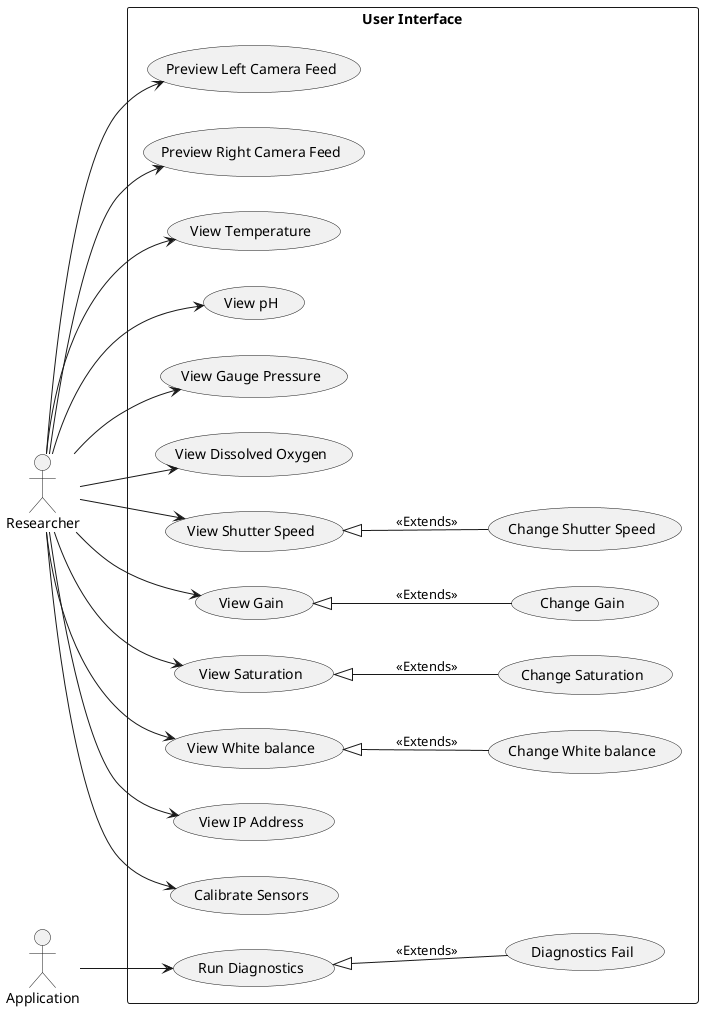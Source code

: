 @startuml
left to right direction
:Researcher: as R
:Application: as A
rectangle "User Interface" {
	  usecase "Run Diagnostics" as RD
	  usecase "Diagnostics Fail" as DF
	  usecase "Preview Left Camera Feed" as PLCF
	  usecase "Preview Right Camera Feed" as PRCF
	  usecase "View Temperature" as VT
	  usecase "View pH" as VPh
	  usecase "View Gauge Pressure" as VAP
	  usecase "View Dissolved Oxygen" as VDO
	  usecase "View Shutter Speed" as VSS
	  usecase "View Gain" as VG
	  usecase "View Saturation" as VS
	  usecase "View White balance" as VWB
	  usecase "View IP Address" as VIA
	  usecase "Change Shutter Speed" as CSS
	  usecase "Change Gain" as CG
	  usecase "Change Saturation" as CCS
	  usecase "Change White balance" as CWB
	  usecase "Calibrate Sensors" as CS
}
A --> RD
RD <|-- DF : <<Extends>>
R --> PLCF
R --> PRCF
R --> VT
R --> VPh
R --> VAP
R --> VDO
R --> VSS
R --> VWB
R --> VIA
R --> CS
R --> VG
R --> VS
VSS <|-- CSS : <<Extends>>
VWB <|-- CWB : <<Extends>>
VG <|-- CG : <<Extends>>
VS <|-- CCS : <<Extends>>
@enduml
